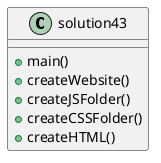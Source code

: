 @startuml
class solution43{
+main()
+createWebsite()
+createJSFolder()
+createCSSFolder()
+createHTML()
}


@enduml